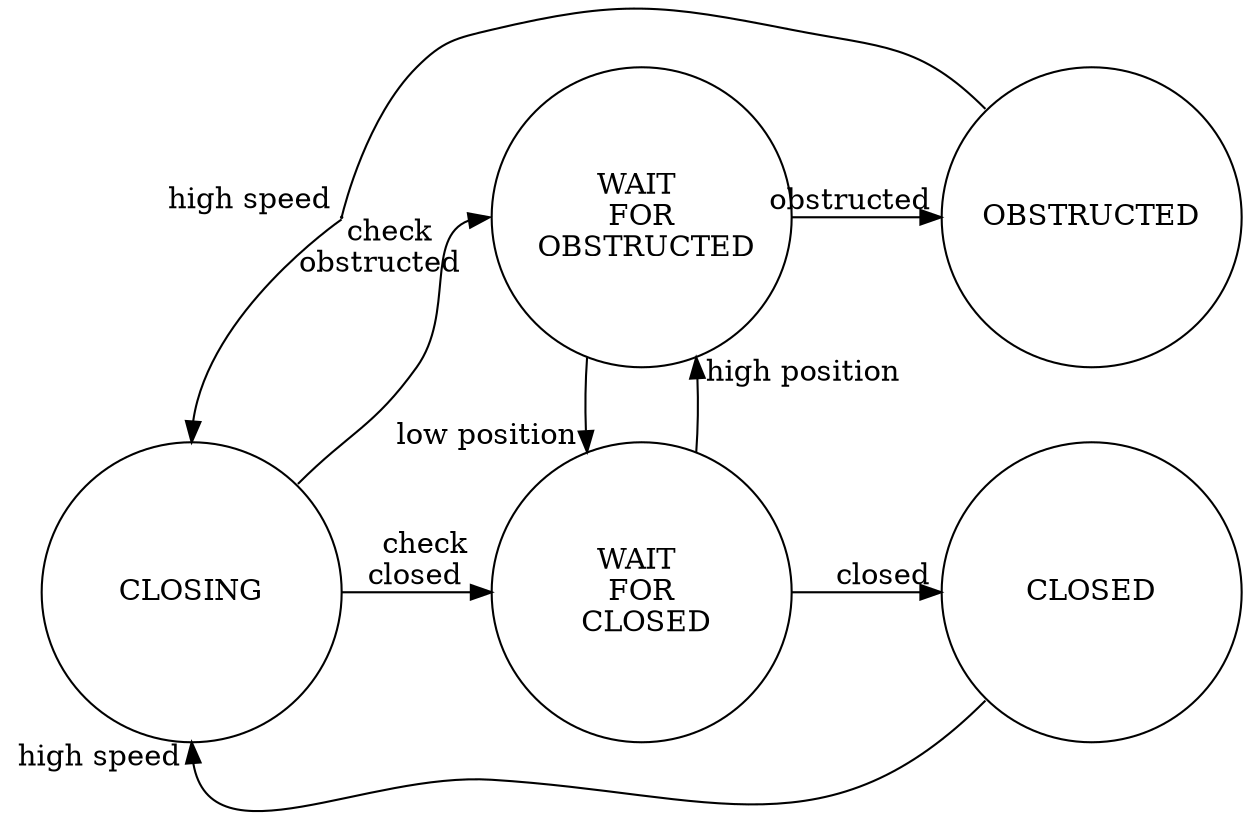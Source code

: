     digraph "closeCommandInterface" {
        node [shape=circle, height=2, width=2]
        nodesep = 1.0

        obst2clsing          [shape=point, height=0.01, width=0.01]
        closing                 [label="CLOSING"]
        wait_for_closed    [label="WAIT \n FOR \n CLOSED"]
        wait_for_obstruct [label="WAIT \n FOR \n OBSTRUCTED"]
        obstructed           [label="OBSTRUCTED"]
        closed                 [label=" CLOSED "]

        closing:e           -> wait_for_closed:w [ headlabel=" check \n closed   "]
        closing:ne         -> wait_for_obstruct:w [ headlabel=" check \n obstructed   "]
        wait_for_closed -> closed [ headlabel=" closed "]
        wait_for_closed -> wait_for_obstruct [ headlabel=" high position "]
        wait_for_obstruct -> obstructed [ headlabel=" obstructed "]
        wait_for_obstruct -> wait_for_closed [ headlabel=" low position "]
        closed:sw -> closing:s [ headlabel=" high speed "]
        obstructed:nw -> obst2clsing [ headlabel=" high speed ", dir=none]
        obst2clsing -> closing:n

        {rank=same; closing, wait_for_closed, closed}
        {rank=same; obst2clsing, wait_for_obstruct, obstructed}

        //invisable
        edge [style=invis]
        //edge [style=dotted, dir=none]
        closed -> obstructed;
        obst2clsing -> wait_for_obstruct:w;
    }